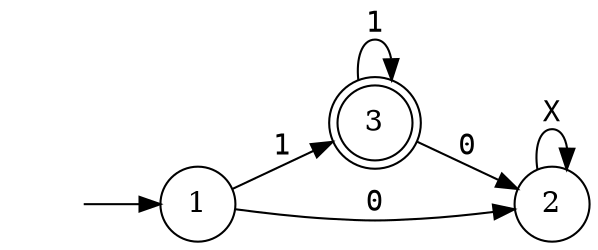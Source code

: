     digraph MONA_DFA {
     rankdir = LR;
     center = true;
     size = "7.5,10.5";
     edge [fontname = Courier];
     node [height = .5, width = .5];
     node [shape = doublecircle];
     3;
     node [shape = circle];
     1;
     2;
     node [shape = box];
     init [shape = plaintext, label = ""];
     1 -> 2 [label="0"];
     1 -> 3 [label="1"];
     2 -> 2 [label="X"];
     3 -> 2 [label="0"];
     3 -> 3 [label="1"];
     init ->1;
    }
